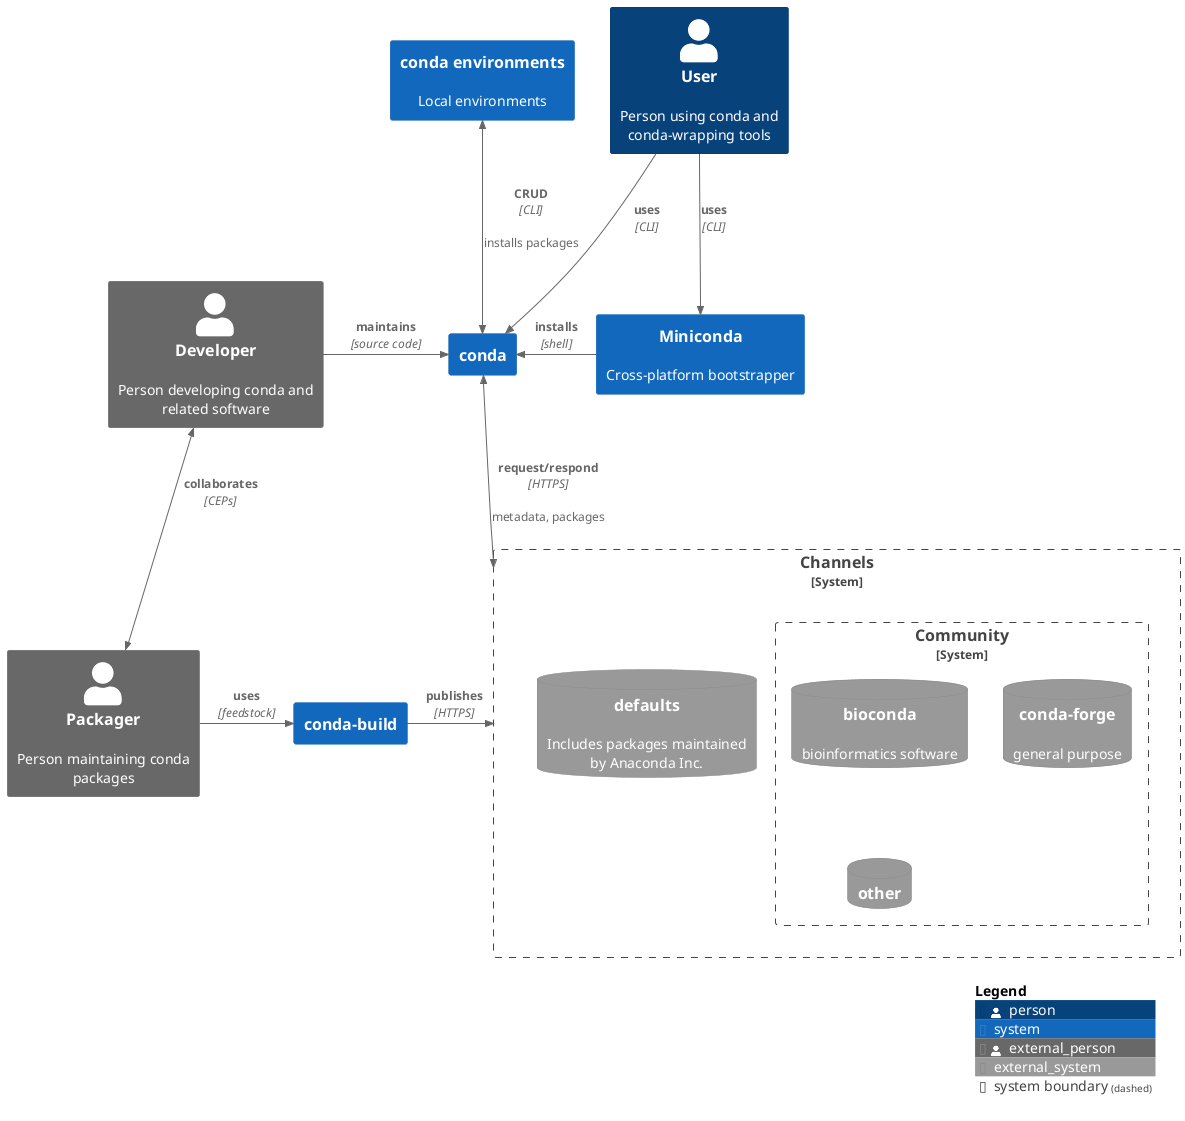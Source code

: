 @startuml
!include <C4/C4_Context>

Person(user, "User", "Person using conda and conda-wrapping tools")
Person_Ext(developer, "Developer", "Person developing conda and related software")
Person_Ext(packager, "Packager", "Person maintaining conda packages")

System(conda, "conda")
System(conda_build, "conda-build")
System(conda_env, "conda environments", "Local environments")
System(miniconda, "Miniconda", "Cross-platform bootstrapper")

System_Boundary(channels, "Channels") {
System_Boundary(community, "Community") {
  SystemDb_Ext(bioconda, "bioconda", "bioinformatics software")
  SystemDb_Ext(conda_forge, "conda-forge", "general purpose")
  SystemDb_Ext(other_channels, "other")
}
  SystemDb_Ext(defaults, "defaults", "Includes packages maintained by Anaconda Inc.")
}


Rel(user, conda, "uses", "CLI", "")
Rel(user, miniconda, "uses", "CLI", "")
Rel_L(miniconda, conda, "installs", "shell", "")
Rel_R(developer, conda, "maintains", "source code", "")
Rel_R(packager, conda_build, "uses", "feedstock", "")
Rel_R(conda_build, channels, "publishes", "HTTPS", "")

BiRel(developer, packager, "collaborates", "CEPs")

BiRel_Up(conda, conda_env, "CRUD", "CLI", "installs packages")

BiRel(conda, channels, "request/respond", "HTTPS", "metadata, packages")

SHOW_LEGEND()
@enduml
